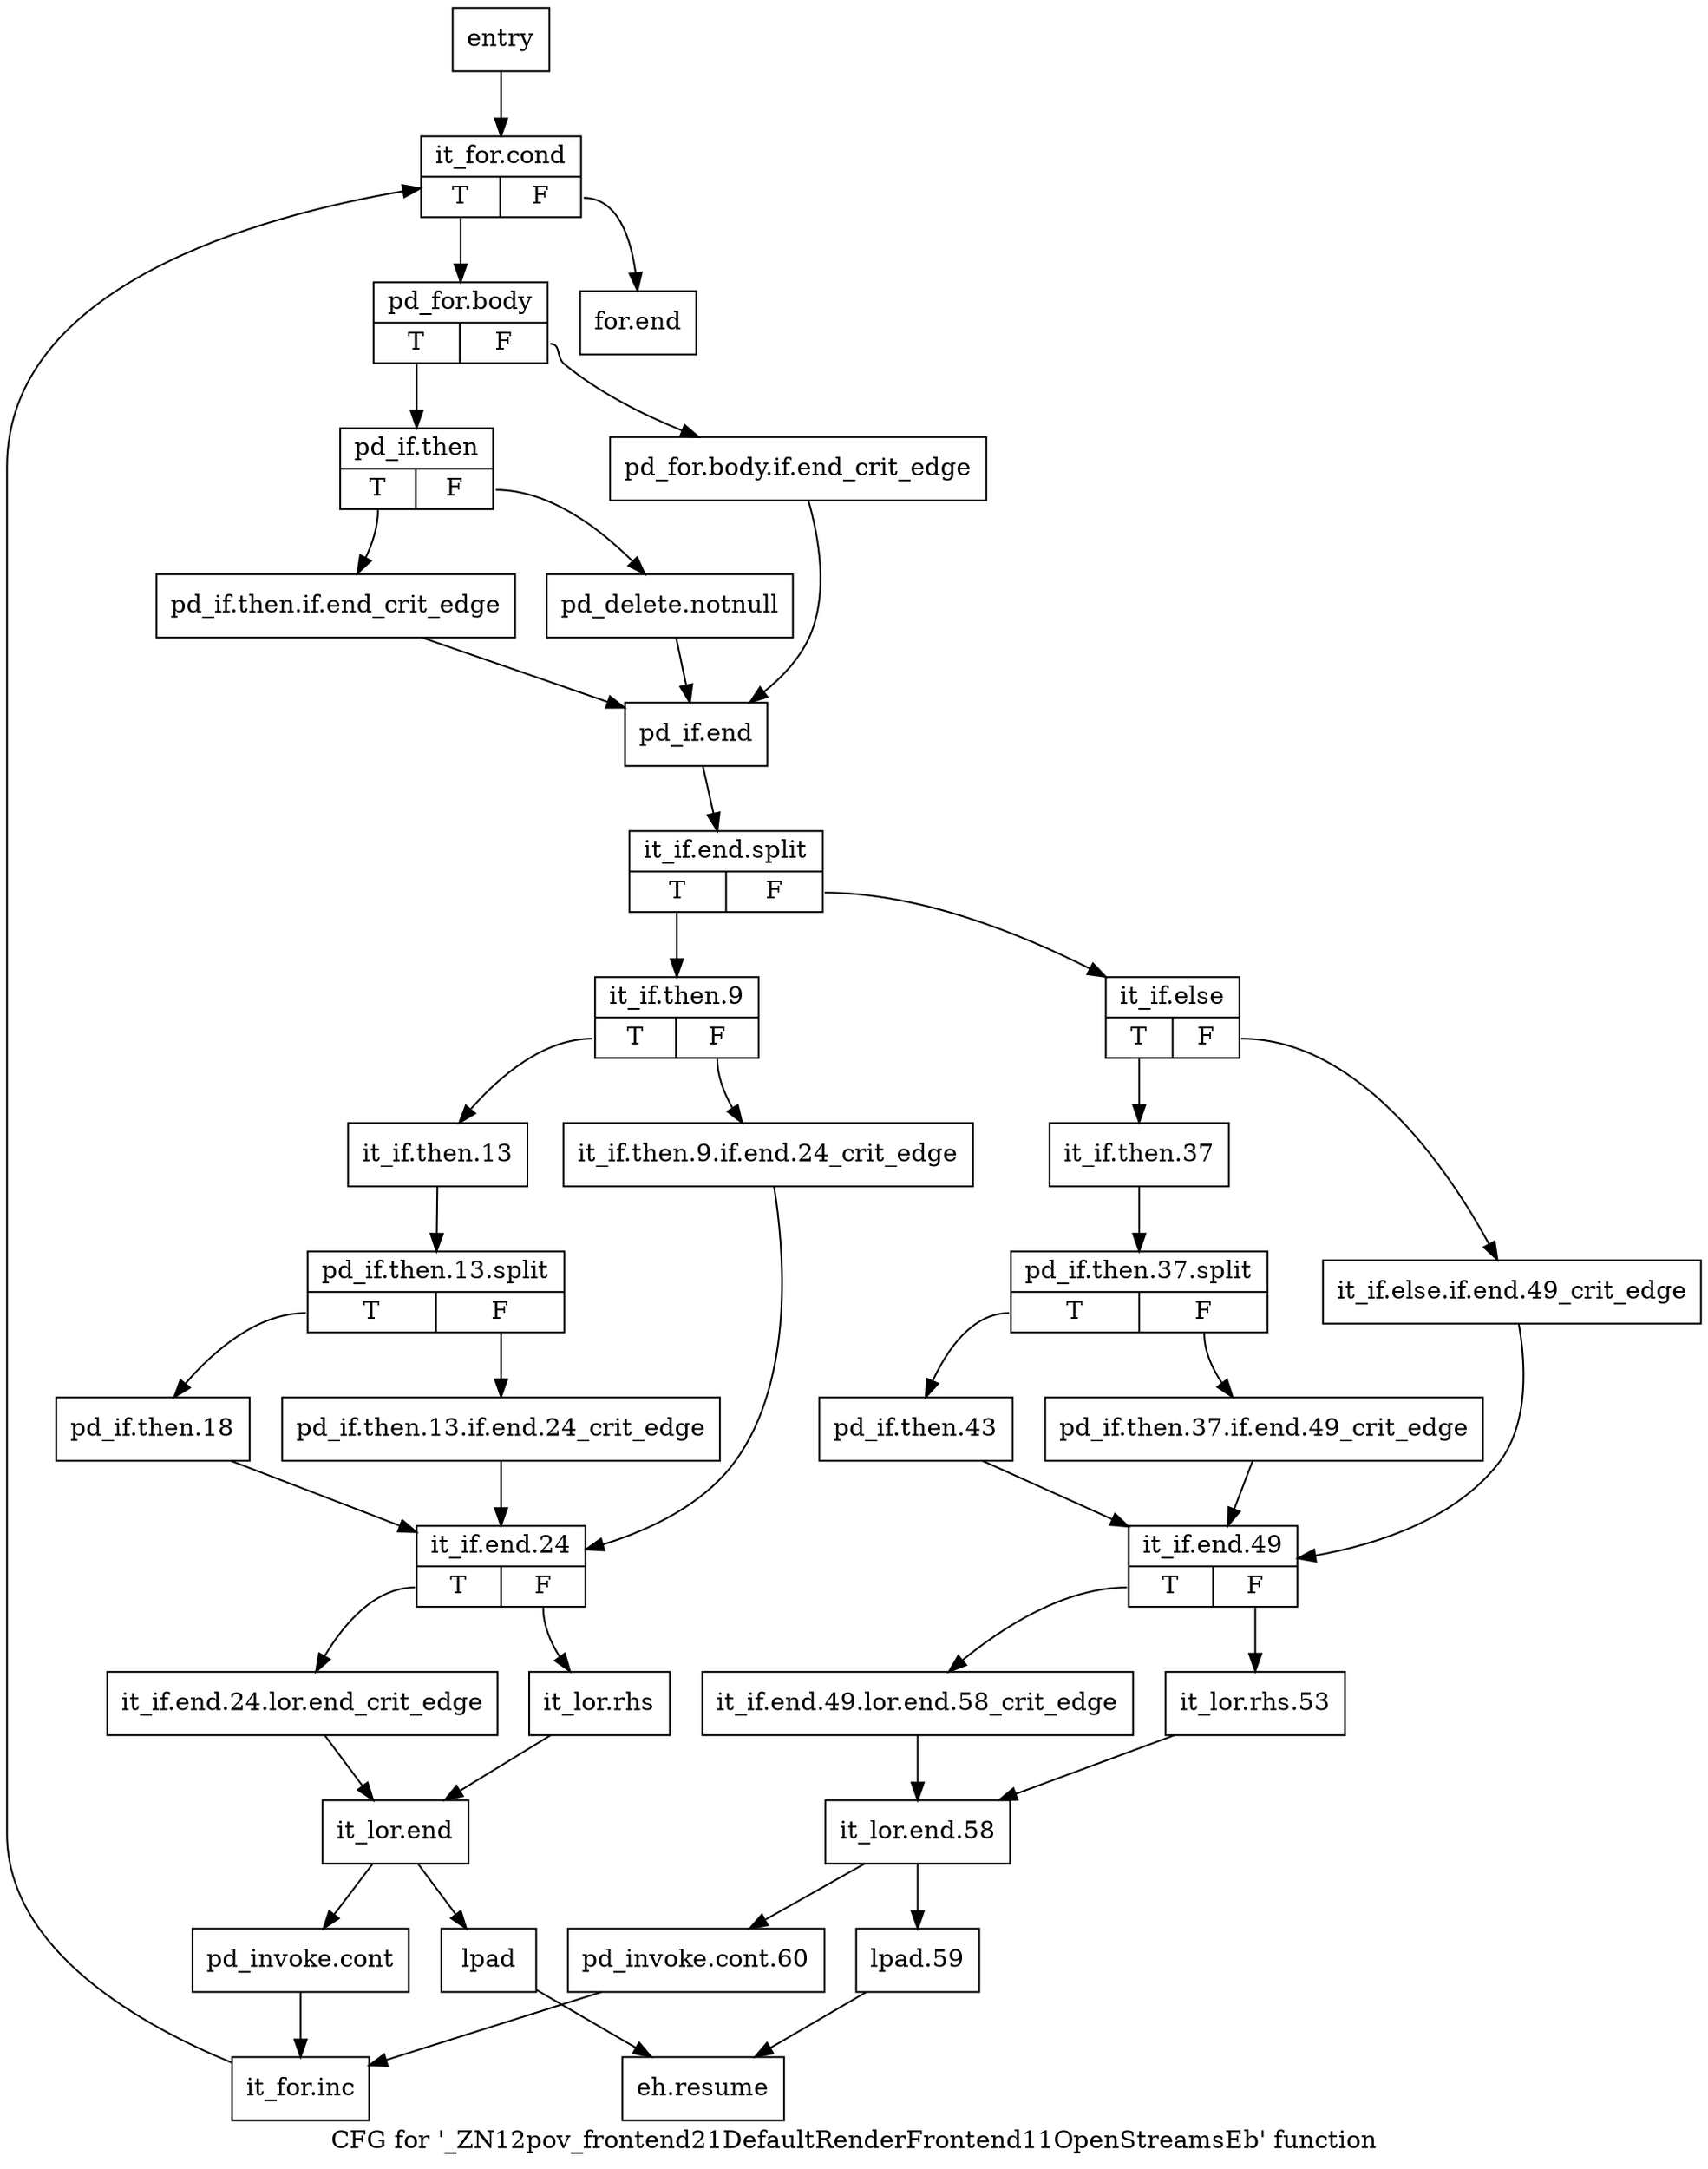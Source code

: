 digraph "CFG for '_ZN12pov_frontend21DefaultRenderFrontend11OpenStreamsEb' function" {
	label="CFG for '_ZN12pov_frontend21DefaultRenderFrontend11OpenStreamsEb' function";

	Node0xe5aed0 [shape=record,label="{entry}"];
	Node0xe5aed0 -> Node0xe5b360;
	Node0xe5b360 [shape=record,label="{it_for.cond|{<s0>T|<s1>F}}"];
	Node0xe5b360:s0 -> Node0xe5b3b0;
	Node0xe5b360:s1 -> Node0xe5bcc0;
	Node0xe5b3b0 [shape=record,label="{pd_for.body|{<s0>T|<s1>F}}"];
	Node0xe5b3b0:s0 -> Node0xe5b450;
	Node0xe5b3b0:s1 -> Node0xe5b400;
	Node0xe5b400 [shape=record,label="{pd_for.body.if.end_crit_edge}"];
	Node0xe5b400 -> Node0xe5b540;
	Node0xe5b450 [shape=record,label="{pd_if.then|{<s0>T|<s1>F}}"];
	Node0xe5b450:s0 -> Node0xe5b4a0;
	Node0xe5b450:s1 -> Node0xe5b4f0;
	Node0xe5b4a0 [shape=record,label="{pd_if.then.if.end_crit_edge}"];
	Node0xe5b4a0 -> Node0xe5b540;
	Node0xe5b4f0 [shape=record,label="{pd_delete.notnull}"];
	Node0xe5b4f0 -> Node0xe5b540;
	Node0xe5b540 [shape=record,label="{pd_if.end}"];
	Node0xe5b540 -> Node0x2f2ac30;
	Node0x2f2ac30 [shape=record,label="{it_if.end.split|{<s0>T|<s1>F}}"];
	Node0x2f2ac30:s0 -> Node0xe5b590;
	Node0x2f2ac30:s1 -> Node0xe5b900;
	Node0xe5b590 [shape=record,label="{it_if.then.9|{<s0>T|<s1>F}}"];
	Node0xe5b590:s0 -> Node0xe5b630;
	Node0xe5b590:s1 -> Node0xe5b5e0;
	Node0xe5b5e0 [shape=record,label="{it_if.then.9.if.end.24_crit_edge}"];
	Node0xe5b5e0 -> Node0xe5b720;
	Node0xe5b630 [shape=record,label="{it_if.then.13}"];
	Node0xe5b630 -> Node0x2f2a1f0;
	Node0x2f2a1f0 [shape=record,label="{pd_if.then.13.split|{<s0>T|<s1>F}}"];
	Node0x2f2a1f0:s0 -> Node0xe5b6d0;
	Node0x2f2a1f0:s1 -> Node0xe5b680;
	Node0xe5b680 [shape=record,label="{pd_if.then.13.if.end.24_crit_edge}"];
	Node0xe5b680 -> Node0xe5b720;
	Node0xe5b6d0 [shape=record,label="{pd_if.then.18}"];
	Node0xe5b6d0 -> Node0xe5b720;
	Node0xe5b720 [shape=record,label="{it_if.end.24|{<s0>T|<s1>F}}"];
	Node0xe5b720:s0 -> Node0xe5b770;
	Node0xe5b720:s1 -> Node0xe5b7c0;
	Node0xe5b770 [shape=record,label="{it_if.end.24.lor.end_crit_edge}"];
	Node0xe5b770 -> Node0xe5b810;
	Node0xe5b7c0 [shape=record,label="{it_lor.rhs}"];
	Node0xe5b7c0 -> Node0xe5b810;
	Node0xe5b810 [shape=record,label="{it_lor.end}"];
	Node0xe5b810 -> Node0xe5b860;
	Node0xe5b810 -> Node0xe5b8b0;
	Node0xe5b860 [shape=record,label="{pd_invoke.cont}"];
	Node0xe5b860 -> Node0xe5bc70;
	Node0xe5b8b0 [shape=record,label="{lpad}"];
	Node0xe5b8b0 -> Node0xe5bd10;
	Node0xe5b900 [shape=record,label="{it_if.else|{<s0>T|<s1>F}}"];
	Node0xe5b900:s0 -> Node0xe5b9a0;
	Node0xe5b900:s1 -> Node0xe5b950;
	Node0xe5b950 [shape=record,label="{it_if.else.if.end.49_crit_edge}"];
	Node0xe5b950 -> Node0xe5ba90;
	Node0xe5b9a0 [shape=record,label="{it_if.then.37}"];
	Node0xe5b9a0 -> Node0x2f29bd0;
	Node0x2f29bd0 [shape=record,label="{pd_if.then.37.split|{<s0>T|<s1>F}}"];
	Node0x2f29bd0:s0 -> Node0xe5ba40;
	Node0x2f29bd0:s1 -> Node0xe5b9f0;
	Node0xe5b9f0 [shape=record,label="{pd_if.then.37.if.end.49_crit_edge}"];
	Node0xe5b9f0 -> Node0xe5ba90;
	Node0xe5ba40 [shape=record,label="{pd_if.then.43}"];
	Node0xe5ba40 -> Node0xe5ba90;
	Node0xe5ba90 [shape=record,label="{it_if.end.49|{<s0>T|<s1>F}}"];
	Node0xe5ba90:s0 -> Node0xe5bae0;
	Node0xe5ba90:s1 -> Node0xe5bb30;
	Node0xe5bae0 [shape=record,label="{it_if.end.49.lor.end.58_crit_edge}"];
	Node0xe5bae0 -> Node0xe5bb80;
	Node0xe5bb30 [shape=record,label="{it_lor.rhs.53}"];
	Node0xe5bb30 -> Node0xe5bb80;
	Node0xe5bb80 [shape=record,label="{it_lor.end.58}"];
	Node0xe5bb80 -> Node0xe5bbd0;
	Node0xe5bb80 -> Node0xe5bc20;
	Node0xe5bbd0 [shape=record,label="{pd_invoke.cont.60}"];
	Node0xe5bbd0 -> Node0xe5bc70;
	Node0xe5bc20 [shape=record,label="{lpad.59}"];
	Node0xe5bc20 -> Node0xe5bd10;
	Node0xe5bc70 [shape=record,label="{it_for.inc}"];
	Node0xe5bc70 -> Node0xe5b360;
	Node0xe5bcc0 [shape=record,label="{for.end}"];
	Node0xe5bd10 [shape=record,label="{eh.resume}"];
}
